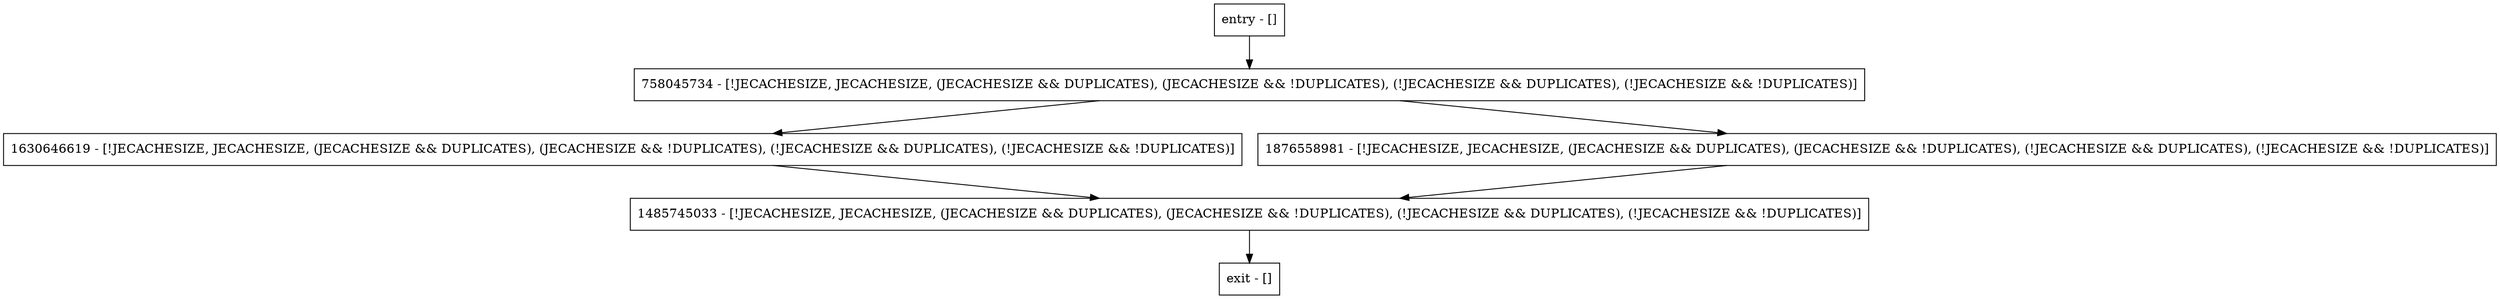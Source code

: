 digraph get {
node [shape=record];
entry [label="entry - []"];
exit [label="exit - []"];
1630646619 [label="1630646619 - [!JECACHESIZE, JECACHESIZE, (JECACHESIZE && DUPLICATES), (JECACHESIZE && !DUPLICATES), (!JECACHESIZE && DUPLICATES), (!JECACHESIZE && !DUPLICATES)]"];
1485745033 [label="1485745033 - [!JECACHESIZE, JECACHESIZE, (JECACHESIZE && DUPLICATES), (JECACHESIZE && !DUPLICATES), (!JECACHESIZE && DUPLICATES), (!JECACHESIZE && !DUPLICATES)]"];
758045734 [label="758045734 - [!JECACHESIZE, JECACHESIZE, (JECACHESIZE && DUPLICATES), (JECACHESIZE && !DUPLICATES), (!JECACHESIZE && DUPLICATES), (!JECACHESIZE && !DUPLICATES)]"];
1876558981 [label="1876558981 - [!JECACHESIZE, JECACHESIZE, (JECACHESIZE && DUPLICATES), (JECACHESIZE && !DUPLICATES), (!JECACHESIZE && DUPLICATES), (!JECACHESIZE && !DUPLICATES)]"];
entry;
exit;
entry -> 758045734;
1630646619 -> 1485745033;
1485745033 -> exit;
758045734 -> 1630646619;
758045734 -> 1876558981;
1876558981 -> 1485745033;
}
